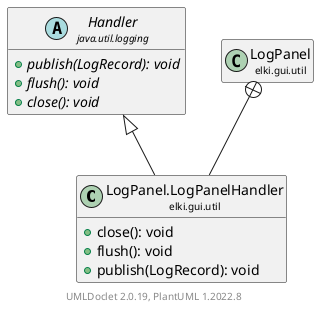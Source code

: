 @startuml
    remove .*\.(Instance|Par|Parameterizer|Factory)$
    set namespaceSeparator none
    hide empty fields
    hide empty methods

    class "<size:14>LogPanel.LogPanelHandler\n<size:10>elki.gui.util" as elki.gui.util.LogPanel.LogPanelHandler [[LogPanel.LogPanelHandler.html]] {
        +close(): void
        +flush(): void
        +publish(LogRecord): void
    }

    abstract class "<size:14>Handler\n<size:10>java.util.logging" as java.util.logging.Handler {
        {abstract} +publish(LogRecord): void
        {abstract} +flush(): void
        {abstract} +close(): void
    }
    class "<size:14>LogPanel\n<size:10>elki.gui.util" as elki.gui.util.LogPanel [[LogPanel.html]]

    java.util.logging.Handler <|-- elki.gui.util.LogPanel.LogPanelHandler
    elki.gui.util.LogPanel +-- elki.gui.util.LogPanel.LogPanelHandler

    center footer UMLDoclet 2.0.19, PlantUML 1.2022.8
@enduml
